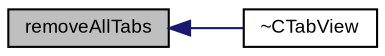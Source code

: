 digraph "removeAllTabs"
{
  bgcolor="transparent";
  edge [fontname="Arial",fontsize="9",labelfontname="Arial",labelfontsize="9"];
  node [fontname="Arial",fontsize="9",shape=record];
  rankdir="LR";
  Node1 [label="removeAllTabs",height=0.2,width=0.4,color="black", fillcolor="grey75", style="filled" fontcolor="black"];
  Node1 -> Node2 [dir="back",color="midnightblue",fontsize="9",style="solid",fontname="Arial"];
  Node2 [label="~CTabView",height=0.2,width=0.4,color="black",URL="$class_v_s_t_g_u_i_1_1_c_tab_view.html#adb459d073cb3703e4aab77d389eae318"];
}
